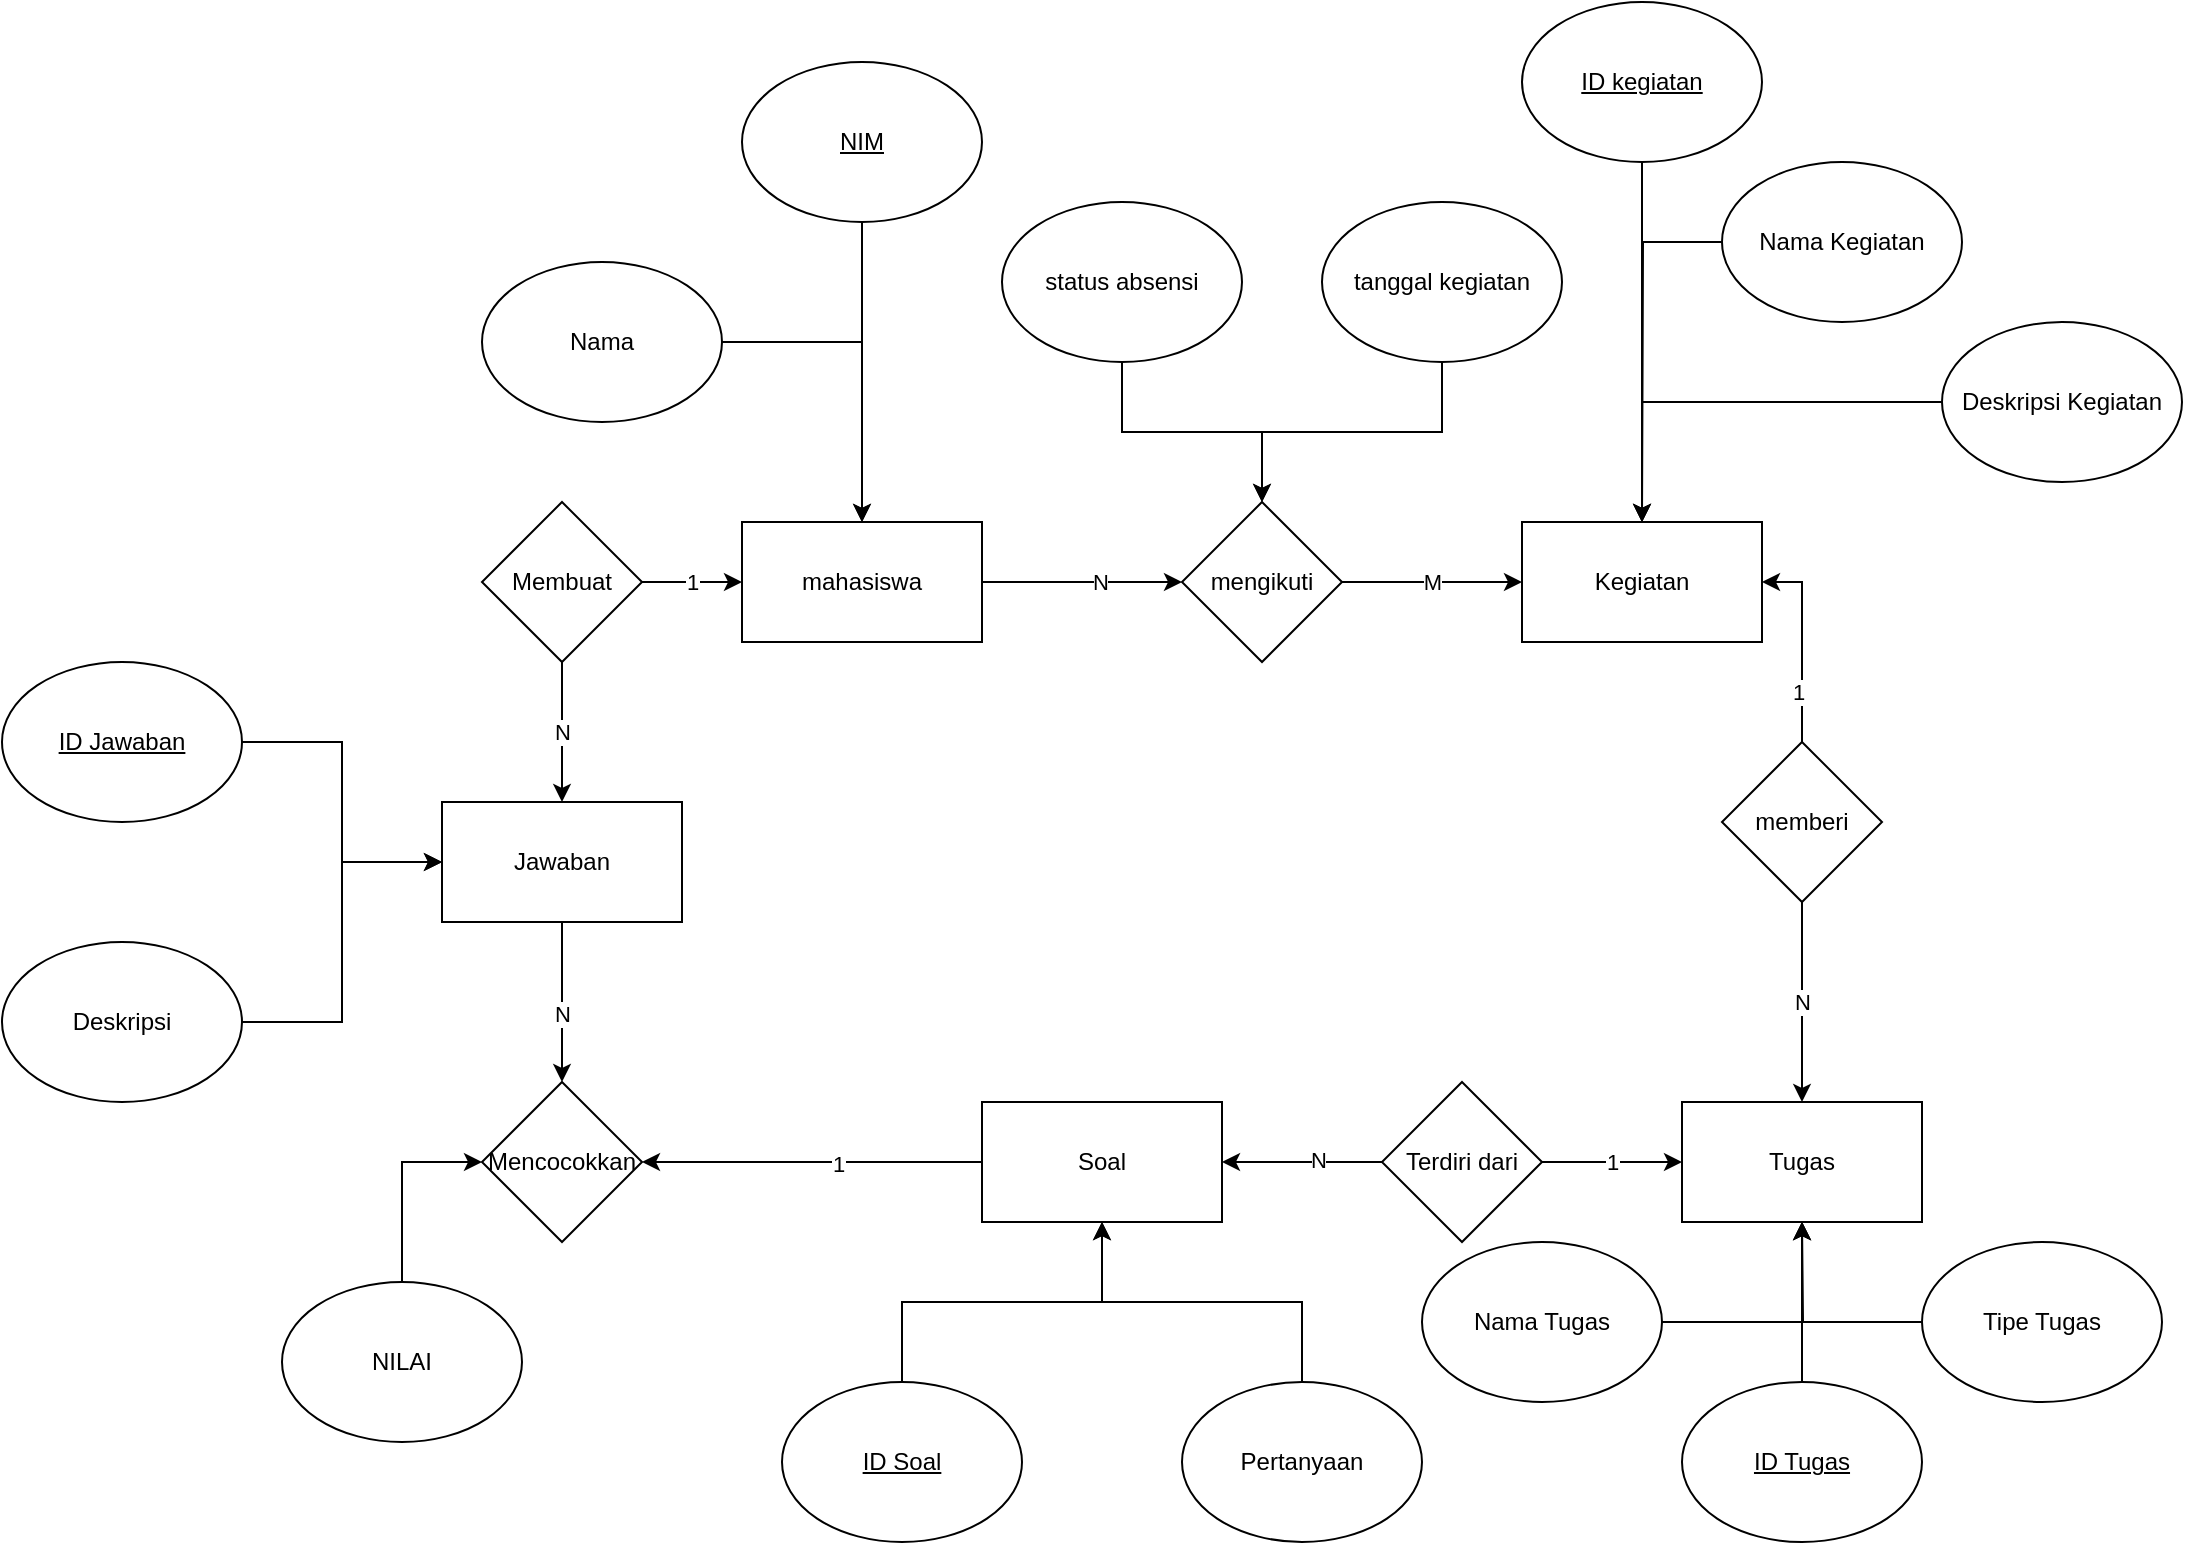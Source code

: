 <mxfile version="13.7.9" type="github">
  <diagram id="R2lEEEUBdFMjLlhIrx00" name="Page-1">
    <mxGraphModel dx="2716" dy="2104" grid="1" gridSize="10" guides="1" tooltips="1" connect="1" arrows="1" fold="1" page="1" pageScale="1" pageWidth="850" pageHeight="1100" math="0" shadow="0" extFonts="Permanent Marker^https://fonts.googleapis.com/css?family=Permanent+Marker">
      <root>
        <mxCell id="0" />
        <mxCell id="1" parent="0" />
        <mxCell id="_s9oZ-bbM6Bx9j_4jCta-14" value="M" style="edgeStyle=orthogonalEdgeStyle;rounded=0;orthogonalLoop=1;jettySize=auto;html=1;entryX=0;entryY=0.5;entryDx=0;entryDy=0;" edge="1" parent="1" source="_s9oZ-bbM6Bx9j_4jCta-1" target="_s9oZ-bbM6Bx9j_4jCta-13">
          <mxGeometry relative="1" as="geometry" />
        </mxCell>
        <mxCell id="_s9oZ-bbM6Bx9j_4jCta-1" value="mengikuti" style="rhombus;whiteSpace=wrap;html=1;" vertex="1" parent="1">
          <mxGeometry x="440" y="130" width="80" height="80" as="geometry" />
        </mxCell>
        <mxCell id="_s9oZ-bbM6Bx9j_4jCta-5" style="edgeStyle=orthogonalEdgeStyle;rounded=0;orthogonalLoop=1;jettySize=auto;html=1;entryX=0.5;entryY=0;entryDx=0;entryDy=0;" edge="1" parent="1" source="_s9oZ-bbM6Bx9j_4jCta-4" target="_s9oZ-bbM6Bx9j_4jCta-1">
          <mxGeometry relative="1" as="geometry" />
        </mxCell>
        <mxCell id="_s9oZ-bbM6Bx9j_4jCta-4" value="status absensi" style="ellipse;whiteSpace=wrap;html=1;" vertex="1" parent="1">
          <mxGeometry x="350" y="-20" width="120" height="80" as="geometry" />
        </mxCell>
        <mxCell id="_s9oZ-bbM6Bx9j_4jCta-7" style="edgeStyle=orthogonalEdgeStyle;rounded=0;orthogonalLoop=1;jettySize=auto;html=1;entryX=0.5;entryY=0;entryDx=0;entryDy=0;" edge="1" parent="1" source="_s9oZ-bbM6Bx9j_4jCta-6" target="_s9oZ-bbM6Bx9j_4jCta-1">
          <mxGeometry relative="1" as="geometry" />
        </mxCell>
        <mxCell id="_s9oZ-bbM6Bx9j_4jCta-6" value="tanggal kegiatan" style="ellipse;whiteSpace=wrap;html=1;" vertex="1" parent="1">
          <mxGeometry x="510" y="-20" width="120" height="80" as="geometry" />
        </mxCell>
        <mxCell id="_s9oZ-bbM6Bx9j_4jCta-15" style="edgeStyle=orthogonalEdgeStyle;rounded=0;orthogonalLoop=1;jettySize=auto;html=1;entryX=1;entryY=0.5;entryDx=0;entryDy=0;" edge="1" parent="1" source="_s9oZ-bbM6Bx9j_4jCta-8" target="_s9oZ-bbM6Bx9j_4jCta-13">
          <mxGeometry relative="1" as="geometry" />
        </mxCell>
        <mxCell id="_s9oZ-bbM6Bx9j_4jCta-65" value="1" style="edgeLabel;html=1;align=center;verticalAlign=middle;resizable=0;points=[];" vertex="1" connectable="0" parent="_s9oZ-bbM6Bx9j_4jCta-15">
          <mxGeometry x="-0.49" y="2" relative="1" as="geometry">
            <mxPoint as="offset" />
          </mxGeometry>
        </mxCell>
        <mxCell id="_s9oZ-bbM6Bx9j_4jCta-17" value="N" style="edgeStyle=orthogonalEdgeStyle;rounded=0;orthogonalLoop=1;jettySize=auto;html=1;entryX=0.5;entryY=0;entryDx=0;entryDy=0;" edge="1" parent="1" source="_s9oZ-bbM6Bx9j_4jCta-8" target="_s9oZ-bbM6Bx9j_4jCta-16">
          <mxGeometry relative="1" as="geometry" />
        </mxCell>
        <mxCell id="_s9oZ-bbM6Bx9j_4jCta-8" value="memberi" style="rhombus;whiteSpace=wrap;html=1;" vertex="1" parent="1">
          <mxGeometry x="710" y="250" width="80" height="80" as="geometry" />
        </mxCell>
        <mxCell id="_s9oZ-bbM6Bx9j_4jCta-12" value="" style="edgeStyle=orthogonalEdgeStyle;rounded=0;orthogonalLoop=1;jettySize=auto;html=1;" edge="1" parent="1" source="_s9oZ-bbM6Bx9j_4jCta-11" target="_s9oZ-bbM6Bx9j_4jCta-1">
          <mxGeometry relative="1" as="geometry">
            <Array as="points">
              <mxPoint x="380" y="170" />
              <mxPoint x="380" y="170" />
            </Array>
          </mxGeometry>
        </mxCell>
        <mxCell id="_s9oZ-bbM6Bx9j_4jCta-64" value="N" style="edgeLabel;html=1;align=center;verticalAlign=middle;resizable=0;points=[];" vertex="1" connectable="0" parent="_s9oZ-bbM6Bx9j_4jCta-12">
          <mxGeometry x="0.173" relative="1" as="geometry">
            <mxPoint as="offset" />
          </mxGeometry>
        </mxCell>
        <mxCell id="_s9oZ-bbM6Bx9j_4jCta-11" value="mahasiswa" style="rounded=0;whiteSpace=wrap;html=1;" vertex="1" parent="1">
          <mxGeometry x="220" y="140" width="120" height="60" as="geometry" />
        </mxCell>
        <mxCell id="_s9oZ-bbM6Bx9j_4jCta-13" value="Kegiatan" style="rounded=0;whiteSpace=wrap;html=1;" vertex="1" parent="1">
          <mxGeometry x="610" y="140" width="120" height="60" as="geometry" />
        </mxCell>
        <mxCell id="_s9oZ-bbM6Bx9j_4jCta-16" value="Tugas" style="rounded=0;whiteSpace=wrap;html=1;" vertex="1" parent="1">
          <mxGeometry x="690" y="430" width="120" height="60" as="geometry" />
        </mxCell>
        <mxCell id="_s9oZ-bbM6Bx9j_4jCta-19" value="1" style="edgeStyle=orthogonalEdgeStyle;rounded=0;orthogonalLoop=1;jettySize=auto;html=1;" edge="1" parent="1" source="_s9oZ-bbM6Bx9j_4jCta-18" target="_s9oZ-bbM6Bx9j_4jCta-16">
          <mxGeometry relative="1" as="geometry" />
        </mxCell>
        <mxCell id="_s9oZ-bbM6Bx9j_4jCta-21" style="edgeStyle=orthogonalEdgeStyle;rounded=0;orthogonalLoop=1;jettySize=auto;html=1;entryX=1;entryY=0.5;entryDx=0;entryDy=0;" edge="1" parent="1" source="_s9oZ-bbM6Bx9j_4jCta-18" target="_s9oZ-bbM6Bx9j_4jCta-20">
          <mxGeometry relative="1" as="geometry" />
        </mxCell>
        <mxCell id="_s9oZ-bbM6Bx9j_4jCta-66" value="N" style="edgeLabel;html=1;align=center;verticalAlign=middle;resizable=0;points=[];" vertex="1" connectable="0" parent="_s9oZ-bbM6Bx9j_4jCta-21">
          <mxGeometry x="-0.187" y="-1" relative="1" as="geometry">
            <mxPoint as="offset" />
          </mxGeometry>
        </mxCell>
        <mxCell id="_s9oZ-bbM6Bx9j_4jCta-18" value="Terdiri dari" style="rhombus;whiteSpace=wrap;html=1;" vertex="1" parent="1">
          <mxGeometry x="540" y="420" width="80" height="80" as="geometry" />
        </mxCell>
        <mxCell id="_s9oZ-bbM6Bx9j_4jCta-25" style="edgeStyle=orthogonalEdgeStyle;rounded=0;orthogonalLoop=1;jettySize=auto;html=1;entryX=1;entryY=0.5;entryDx=0;entryDy=0;" edge="1" parent="1" source="_s9oZ-bbM6Bx9j_4jCta-20" target="_s9oZ-bbM6Bx9j_4jCta-24">
          <mxGeometry relative="1" as="geometry" />
        </mxCell>
        <mxCell id="_s9oZ-bbM6Bx9j_4jCta-67" value="1" style="edgeLabel;html=1;align=center;verticalAlign=middle;resizable=0;points=[];" vertex="1" connectable="0" parent="_s9oZ-bbM6Bx9j_4jCta-25">
          <mxGeometry x="-0.151" y="1" relative="1" as="geometry">
            <mxPoint as="offset" />
          </mxGeometry>
        </mxCell>
        <mxCell id="_s9oZ-bbM6Bx9j_4jCta-20" value="Soal" style="rounded=0;whiteSpace=wrap;html=1;" vertex="1" parent="1">
          <mxGeometry x="340" y="430" width="120" height="60" as="geometry" />
        </mxCell>
        <mxCell id="_s9oZ-bbM6Bx9j_4jCta-26" style="edgeStyle=orthogonalEdgeStyle;rounded=0;orthogonalLoop=1;jettySize=auto;html=1;" edge="1" parent="1" source="_s9oZ-bbM6Bx9j_4jCta-22" target="_s9oZ-bbM6Bx9j_4jCta-24">
          <mxGeometry relative="1" as="geometry" />
        </mxCell>
        <mxCell id="_s9oZ-bbM6Bx9j_4jCta-68" value="N" style="edgeLabel;html=1;align=center;verticalAlign=middle;resizable=0;points=[];" vertex="1" connectable="0" parent="_s9oZ-bbM6Bx9j_4jCta-26">
          <mxGeometry x="0.156" relative="1" as="geometry">
            <mxPoint as="offset" />
          </mxGeometry>
        </mxCell>
        <mxCell id="_s9oZ-bbM6Bx9j_4jCta-22" value="Jawaban" style="rounded=0;whiteSpace=wrap;html=1;" vertex="1" parent="1">
          <mxGeometry x="70" y="280" width="120" height="60" as="geometry" />
        </mxCell>
        <mxCell id="_s9oZ-bbM6Bx9j_4jCta-28" value="1" style="edgeStyle=orthogonalEdgeStyle;rounded=0;orthogonalLoop=1;jettySize=auto;html=1;entryX=0;entryY=0.5;entryDx=0;entryDy=0;" edge="1" parent="1" source="_s9oZ-bbM6Bx9j_4jCta-23" target="_s9oZ-bbM6Bx9j_4jCta-11">
          <mxGeometry relative="1" as="geometry" />
        </mxCell>
        <mxCell id="_s9oZ-bbM6Bx9j_4jCta-29" value="N" style="edgeStyle=orthogonalEdgeStyle;rounded=0;orthogonalLoop=1;jettySize=auto;html=1;" edge="1" parent="1" source="_s9oZ-bbM6Bx9j_4jCta-23" target="_s9oZ-bbM6Bx9j_4jCta-22">
          <mxGeometry relative="1" as="geometry" />
        </mxCell>
        <mxCell id="_s9oZ-bbM6Bx9j_4jCta-23" value="Membuat" style="rhombus;whiteSpace=wrap;html=1;" vertex="1" parent="1">
          <mxGeometry x="90" y="130" width="80" height="80" as="geometry" />
        </mxCell>
        <mxCell id="_s9oZ-bbM6Bx9j_4jCta-24" value="Mencocokkan" style="rhombus;whiteSpace=wrap;html=1;" vertex="1" parent="1">
          <mxGeometry x="90" y="420" width="80" height="80" as="geometry" />
        </mxCell>
        <mxCell id="_s9oZ-bbM6Bx9j_4jCta-36" style="edgeStyle=orthogonalEdgeStyle;rounded=0;orthogonalLoop=1;jettySize=auto;html=1;entryX=0.5;entryY=0;entryDx=0;entryDy=0;" edge="1" parent="1" source="_s9oZ-bbM6Bx9j_4jCta-30" target="_s9oZ-bbM6Bx9j_4jCta-11">
          <mxGeometry relative="1" as="geometry" />
        </mxCell>
        <mxCell id="_s9oZ-bbM6Bx9j_4jCta-30" value="Nama" style="ellipse;whiteSpace=wrap;html=1;" vertex="1" parent="1">
          <mxGeometry x="90" y="10" width="120" height="80" as="geometry" />
        </mxCell>
        <mxCell id="_s9oZ-bbM6Bx9j_4jCta-34" style="edgeStyle=orthogonalEdgeStyle;rounded=0;orthogonalLoop=1;jettySize=auto;html=1;" edge="1" parent="1" source="_s9oZ-bbM6Bx9j_4jCta-31" target="_s9oZ-bbM6Bx9j_4jCta-11">
          <mxGeometry relative="1" as="geometry" />
        </mxCell>
        <mxCell id="_s9oZ-bbM6Bx9j_4jCta-31" value="&lt;u&gt;NIM&lt;/u&gt;" style="ellipse;whiteSpace=wrap;html=1;" vertex="1" parent="1">
          <mxGeometry x="220" y="-90" width="120" height="80" as="geometry" />
        </mxCell>
        <mxCell id="_s9oZ-bbM6Bx9j_4jCta-40" style="edgeStyle=orthogonalEdgeStyle;rounded=0;orthogonalLoop=1;jettySize=auto;html=1;entryX=0.5;entryY=0;entryDx=0;entryDy=0;" edge="1" parent="1" source="_s9oZ-bbM6Bx9j_4jCta-37" target="_s9oZ-bbM6Bx9j_4jCta-13">
          <mxGeometry relative="1" as="geometry" />
        </mxCell>
        <mxCell id="_s9oZ-bbM6Bx9j_4jCta-37" value="&lt;u&gt;ID kegiatan&lt;/u&gt;" style="ellipse;whiteSpace=wrap;html=1;" vertex="1" parent="1">
          <mxGeometry x="610" y="-120" width="120" height="80" as="geometry" />
        </mxCell>
        <mxCell id="_s9oZ-bbM6Bx9j_4jCta-41" style="edgeStyle=orthogonalEdgeStyle;rounded=0;orthogonalLoop=1;jettySize=auto;html=1;" edge="1" parent="1" source="_s9oZ-bbM6Bx9j_4jCta-38">
          <mxGeometry relative="1" as="geometry">
            <mxPoint x="670" y="140" as="targetPoint" />
          </mxGeometry>
        </mxCell>
        <mxCell id="_s9oZ-bbM6Bx9j_4jCta-38" value="Nama Kegiatan" style="ellipse;whiteSpace=wrap;html=1;" vertex="1" parent="1">
          <mxGeometry x="710" y="-40" width="120" height="80" as="geometry" />
        </mxCell>
        <mxCell id="_s9oZ-bbM6Bx9j_4jCta-42" style="edgeStyle=orthogonalEdgeStyle;rounded=0;orthogonalLoop=1;jettySize=auto;html=1;entryX=0.5;entryY=0;entryDx=0;entryDy=0;" edge="1" parent="1" source="_s9oZ-bbM6Bx9j_4jCta-39" target="_s9oZ-bbM6Bx9j_4jCta-13">
          <mxGeometry relative="1" as="geometry" />
        </mxCell>
        <mxCell id="_s9oZ-bbM6Bx9j_4jCta-39" value="Deskripsi Kegiatan" style="ellipse;whiteSpace=wrap;html=1;" vertex="1" parent="1">
          <mxGeometry x="820" y="40" width="120" height="80" as="geometry" />
        </mxCell>
        <mxCell id="_s9oZ-bbM6Bx9j_4jCta-47" style="edgeStyle=orthogonalEdgeStyle;rounded=0;orthogonalLoop=1;jettySize=auto;html=1;" edge="1" parent="1" source="_s9oZ-bbM6Bx9j_4jCta-43" target="_s9oZ-bbM6Bx9j_4jCta-16">
          <mxGeometry relative="1" as="geometry" />
        </mxCell>
        <mxCell id="_s9oZ-bbM6Bx9j_4jCta-43" value="Nama Tugas" style="ellipse;whiteSpace=wrap;html=1;" vertex="1" parent="1">
          <mxGeometry x="560" y="500" width="120" height="80" as="geometry" />
        </mxCell>
        <mxCell id="_s9oZ-bbM6Bx9j_4jCta-50" style="edgeStyle=orthogonalEdgeStyle;rounded=0;orthogonalLoop=1;jettySize=auto;html=1;" edge="1" parent="1" source="_s9oZ-bbM6Bx9j_4jCta-44">
          <mxGeometry relative="1" as="geometry">
            <mxPoint x="750" y="490" as="targetPoint" />
          </mxGeometry>
        </mxCell>
        <mxCell id="_s9oZ-bbM6Bx9j_4jCta-44" value="Tipe Tugas" style="ellipse;whiteSpace=wrap;html=1;" vertex="1" parent="1">
          <mxGeometry x="810" y="500" width="120" height="80" as="geometry" />
        </mxCell>
        <mxCell id="_s9oZ-bbM6Bx9j_4jCta-51" style="edgeStyle=orthogonalEdgeStyle;rounded=0;orthogonalLoop=1;jettySize=auto;html=1;entryX=0.5;entryY=1;entryDx=0;entryDy=0;" edge="1" parent="1" source="_s9oZ-bbM6Bx9j_4jCta-46" target="_s9oZ-bbM6Bx9j_4jCta-16">
          <mxGeometry relative="1" as="geometry" />
        </mxCell>
        <mxCell id="_s9oZ-bbM6Bx9j_4jCta-46" value="&lt;u&gt;ID Tugas&lt;/u&gt;" style="ellipse;whiteSpace=wrap;html=1;" vertex="1" parent="1">
          <mxGeometry x="690" y="570" width="120" height="80" as="geometry" />
        </mxCell>
        <mxCell id="_s9oZ-bbM6Bx9j_4jCta-56" style="edgeStyle=orthogonalEdgeStyle;rounded=0;orthogonalLoop=1;jettySize=auto;html=1;entryX=0.5;entryY=1;entryDx=0;entryDy=0;" edge="1" parent="1" source="_s9oZ-bbM6Bx9j_4jCta-52" target="_s9oZ-bbM6Bx9j_4jCta-20">
          <mxGeometry relative="1" as="geometry" />
        </mxCell>
        <mxCell id="_s9oZ-bbM6Bx9j_4jCta-52" value="&lt;u&gt;ID Soal&lt;/u&gt;" style="ellipse;whiteSpace=wrap;html=1;" vertex="1" parent="1">
          <mxGeometry x="240" y="570" width="120" height="80" as="geometry" />
        </mxCell>
        <mxCell id="_s9oZ-bbM6Bx9j_4jCta-55" style="edgeStyle=orthogonalEdgeStyle;rounded=0;orthogonalLoop=1;jettySize=auto;html=1;entryX=0.5;entryY=1;entryDx=0;entryDy=0;" edge="1" parent="1" source="_s9oZ-bbM6Bx9j_4jCta-53" target="_s9oZ-bbM6Bx9j_4jCta-20">
          <mxGeometry relative="1" as="geometry" />
        </mxCell>
        <mxCell id="_s9oZ-bbM6Bx9j_4jCta-53" value="Pertanyaan" style="ellipse;whiteSpace=wrap;html=1;" vertex="1" parent="1">
          <mxGeometry x="440" y="570" width="120" height="80" as="geometry" />
        </mxCell>
        <mxCell id="_s9oZ-bbM6Bx9j_4jCta-58" style="edgeStyle=orthogonalEdgeStyle;rounded=0;orthogonalLoop=1;jettySize=auto;html=1;entryX=0;entryY=0.5;entryDx=0;entryDy=0;" edge="1" parent="1" source="_s9oZ-bbM6Bx9j_4jCta-57" target="_s9oZ-bbM6Bx9j_4jCta-24">
          <mxGeometry relative="1" as="geometry" />
        </mxCell>
        <mxCell id="_s9oZ-bbM6Bx9j_4jCta-57" value="NILAI" style="ellipse;whiteSpace=wrap;html=1;" vertex="1" parent="1">
          <mxGeometry x="-10" y="520" width="120" height="80" as="geometry" />
        </mxCell>
        <mxCell id="_s9oZ-bbM6Bx9j_4jCta-61" style="edgeStyle=orthogonalEdgeStyle;rounded=0;orthogonalLoop=1;jettySize=auto;html=1;entryX=0;entryY=0.5;entryDx=0;entryDy=0;" edge="1" parent="1" source="_s9oZ-bbM6Bx9j_4jCta-59" target="_s9oZ-bbM6Bx9j_4jCta-22">
          <mxGeometry relative="1" as="geometry" />
        </mxCell>
        <mxCell id="_s9oZ-bbM6Bx9j_4jCta-59" value="&lt;u&gt;ID Jawaban&lt;/u&gt;" style="ellipse;whiteSpace=wrap;html=1;" vertex="1" parent="1">
          <mxGeometry x="-150" y="210" width="120" height="80" as="geometry" />
        </mxCell>
        <mxCell id="_s9oZ-bbM6Bx9j_4jCta-62" style="edgeStyle=orthogonalEdgeStyle;rounded=0;orthogonalLoop=1;jettySize=auto;html=1;entryX=0;entryY=0.5;entryDx=0;entryDy=0;" edge="1" parent="1" source="_s9oZ-bbM6Bx9j_4jCta-60" target="_s9oZ-bbM6Bx9j_4jCta-22">
          <mxGeometry relative="1" as="geometry" />
        </mxCell>
        <mxCell id="_s9oZ-bbM6Bx9j_4jCta-60" value="Deskripsi" style="ellipse;whiteSpace=wrap;html=1;" vertex="1" parent="1">
          <mxGeometry x="-150" y="350" width="120" height="80" as="geometry" />
        </mxCell>
      </root>
    </mxGraphModel>
  </diagram>
</mxfile>
